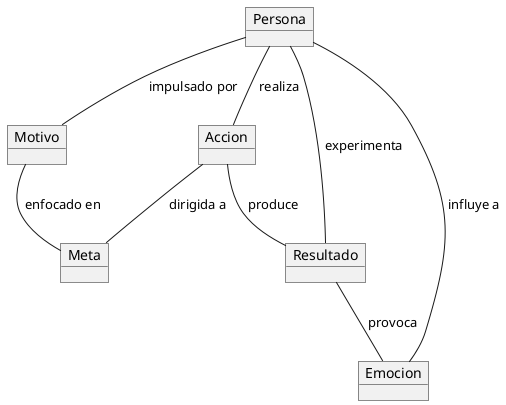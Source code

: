 @startuml
object Persona {
  
}

object Meta {
}

object Motivo {
}

object Accion {
}

object Emocion {
}

object Resultado {
  
}

Persona -- Motivo : " impulsado por"
Motivo -- Meta : " enfocado en"
Persona -- Accion : " realiza"
Accion -- Meta : " dirigida a"
Emocion -- Persona : " influye a"
Accion -- Resultado : " produce"
Persona -- Resultado : " experimenta"
Resultado -- Emocion : " provoca"
@enduml
